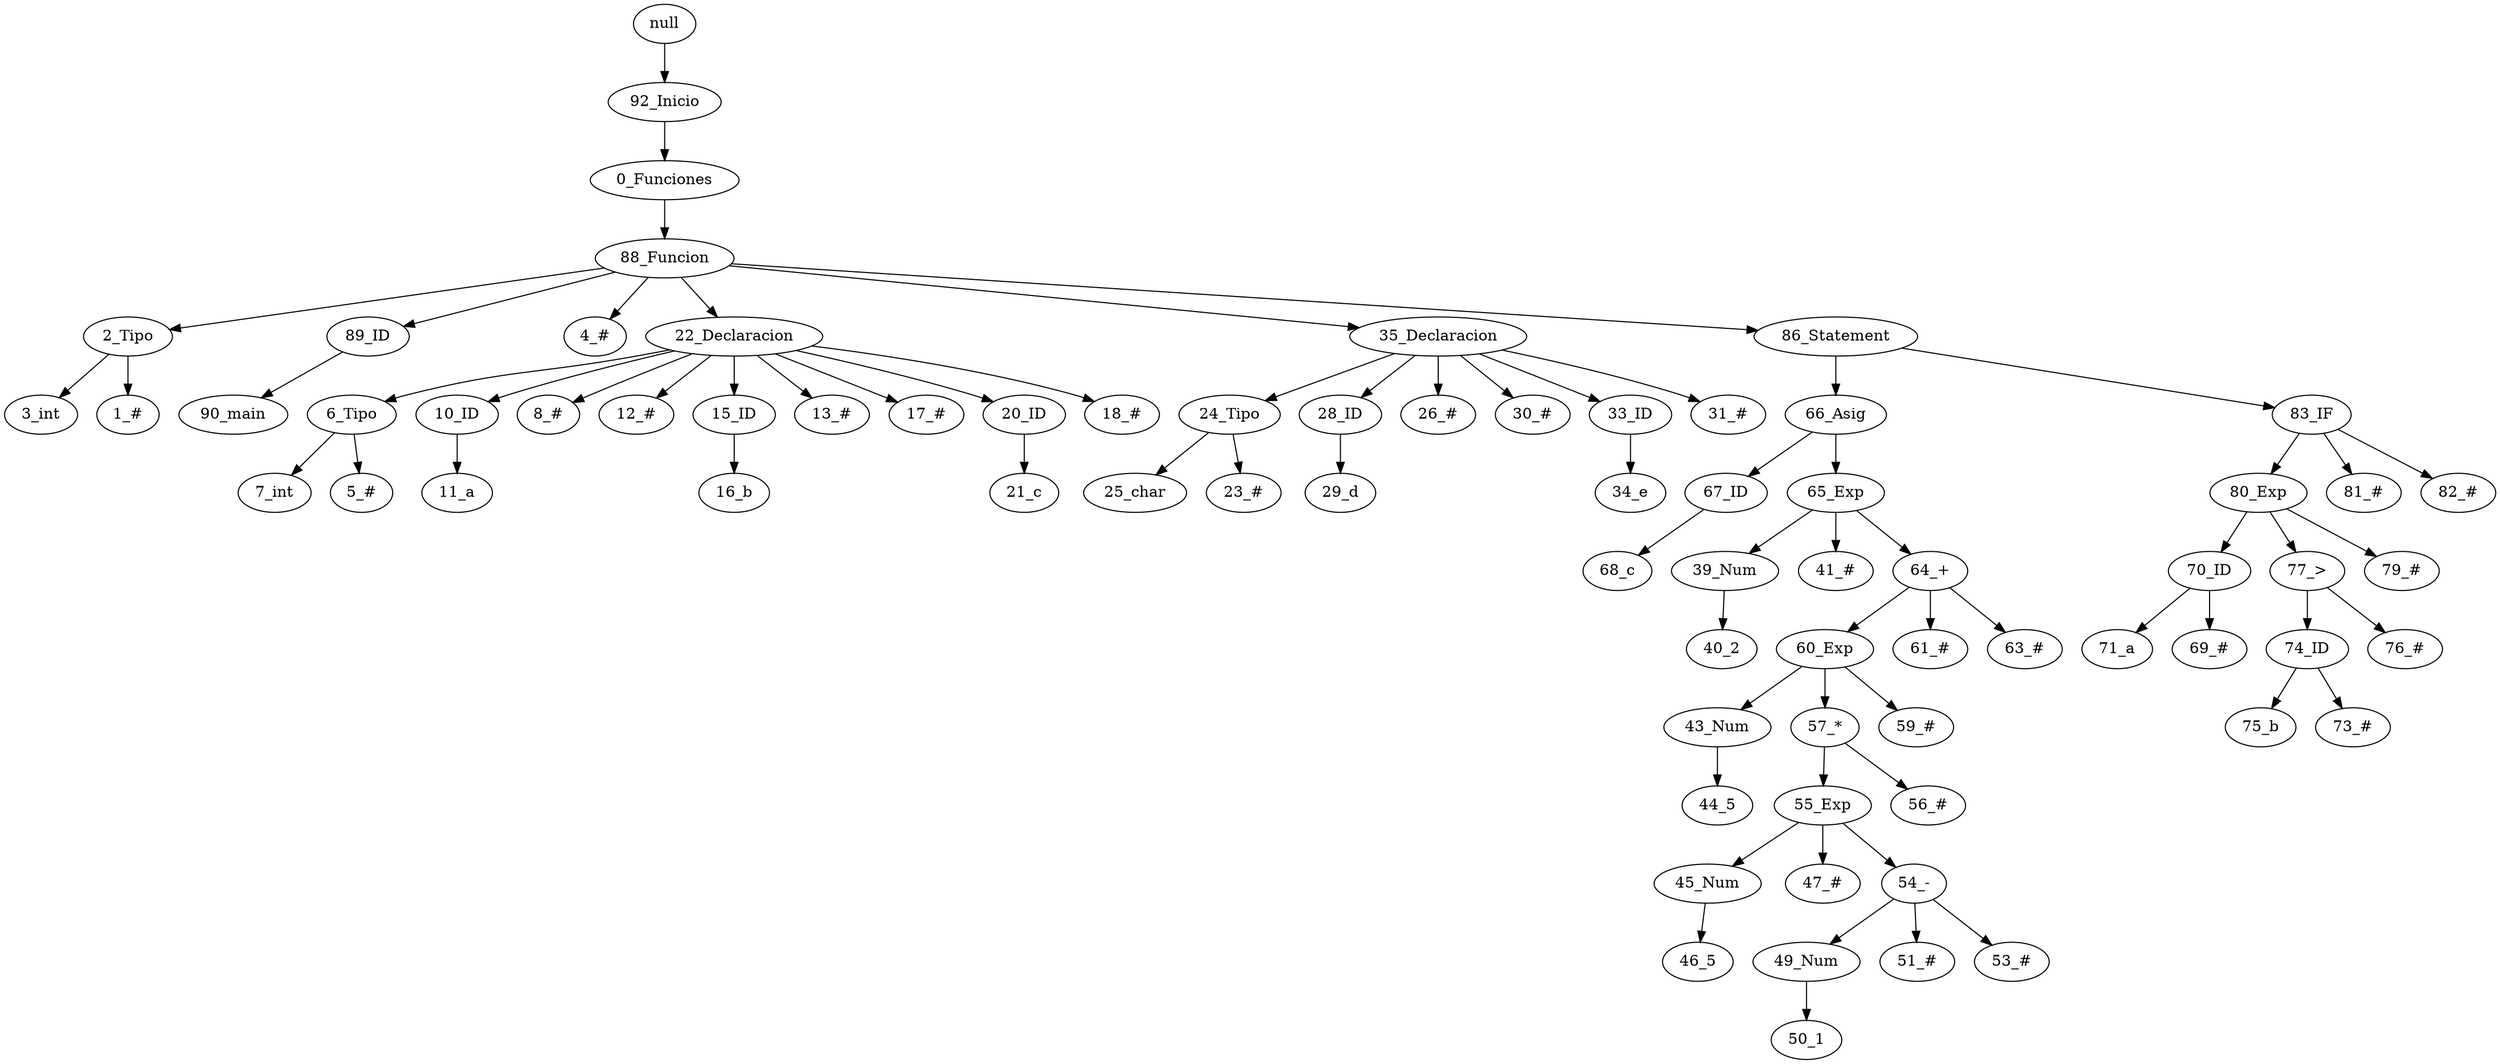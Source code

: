 digraph {
"null" -> "92_Inicio";
"92_Inicio" -> "0_Funciones";
"0_Funciones" -> "88_Funcion";
"88_Funcion" -> "2_Tipo";
"2_Tipo" -> "3_int";
"2_Tipo" -> "1_#";
"88_Funcion" -> "89_ID";
"89_ID" -> "90_main";
"88_Funcion" -> "4_#";
"88_Funcion" -> "22_Declaracion";
"22_Declaracion" -> "6_Tipo";
"6_Tipo" -> "7_int";
"6_Tipo" -> "5_#";
"22_Declaracion" -> "10_ID";
"10_ID" -> "11_a";
"22_Declaracion" -> "8_#";
"22_Declaracion" -> "12_#";
"22_Declaracion" -> "15_ID";
"15_ID" -> "16_b";
"22_Declaracion" -> "13_#";
"22_Declaracion" -> "17_#";
"22_Declaracion" -> "20_ID";
"20_ID" -> "21_c";
"22_Declaracion" -> "18_#";
"88_Funcion" -> "35_Declaracion";
"35_Declaracion" -> "24_Tipo";
"24_Tipo" -> "25_char";
"24_Tipo" -> "23_#";
"35_Declaracion" -> "28_ID";
"28_ID" -> "29_d";
"35_Declaracion" -> "26_#";
"35_Declaracion" -> "30_#";
"35_Declaracion" -> "33_ID";
"33_ID" -> "34_e";
"35_Declaracion" -> "31_#";
"88_Funcion" -> "86_Statement";
"86_Statement" -> "66_Asig";
"66_Asig" -> "67_ID";
"67_ID" -> "68_c";
"66_Asig" -> "65_Exp";
"65_Exp" -> "39_Num";
"39_Num" -> "40_2";
"65_Exp" -> "41_#";
"65_Exp" -> "64_+";
"64_+" -> "60_Exp";
"60_Exp" -> "43_Num";
"43_Num" -> "44_5";
"60_Exp" -> "57_*";
"57_*" -> "55_Exp";
"55_Exp" -> "45_Num";
"45_Num" -> "46_5";
"55_Exp" -> "47_#";
"55_Exp" -> "54_-";
"54_-" -> "49_Num";
"49_Num" -> "50_1";
"54_-" -> "51_#";
"54_-" -> "53_#";
"57_*" -> "56_#";
"60_Exp" -> "59_#";
"64_+" -> "61_#";
"64_+" -> "63_#";
"86_Statement" -> "83_IF";
"83_IF" -> "80_Exp";
"80_Exp" -> "70_ID";
"70_ID" -> "71_a";
"70_ID" -> "69_#";
"80_Exp" -> "77_>";
"77_>" -> "74_ID";
"74_ID" -> "75_b";
"74_ID" -> "73_#";
"77_>" -> "76_#";
"80_Exp" -> "79_#";
"83_IF" -> "81_#";
"83_IF" -> "82_#";
}